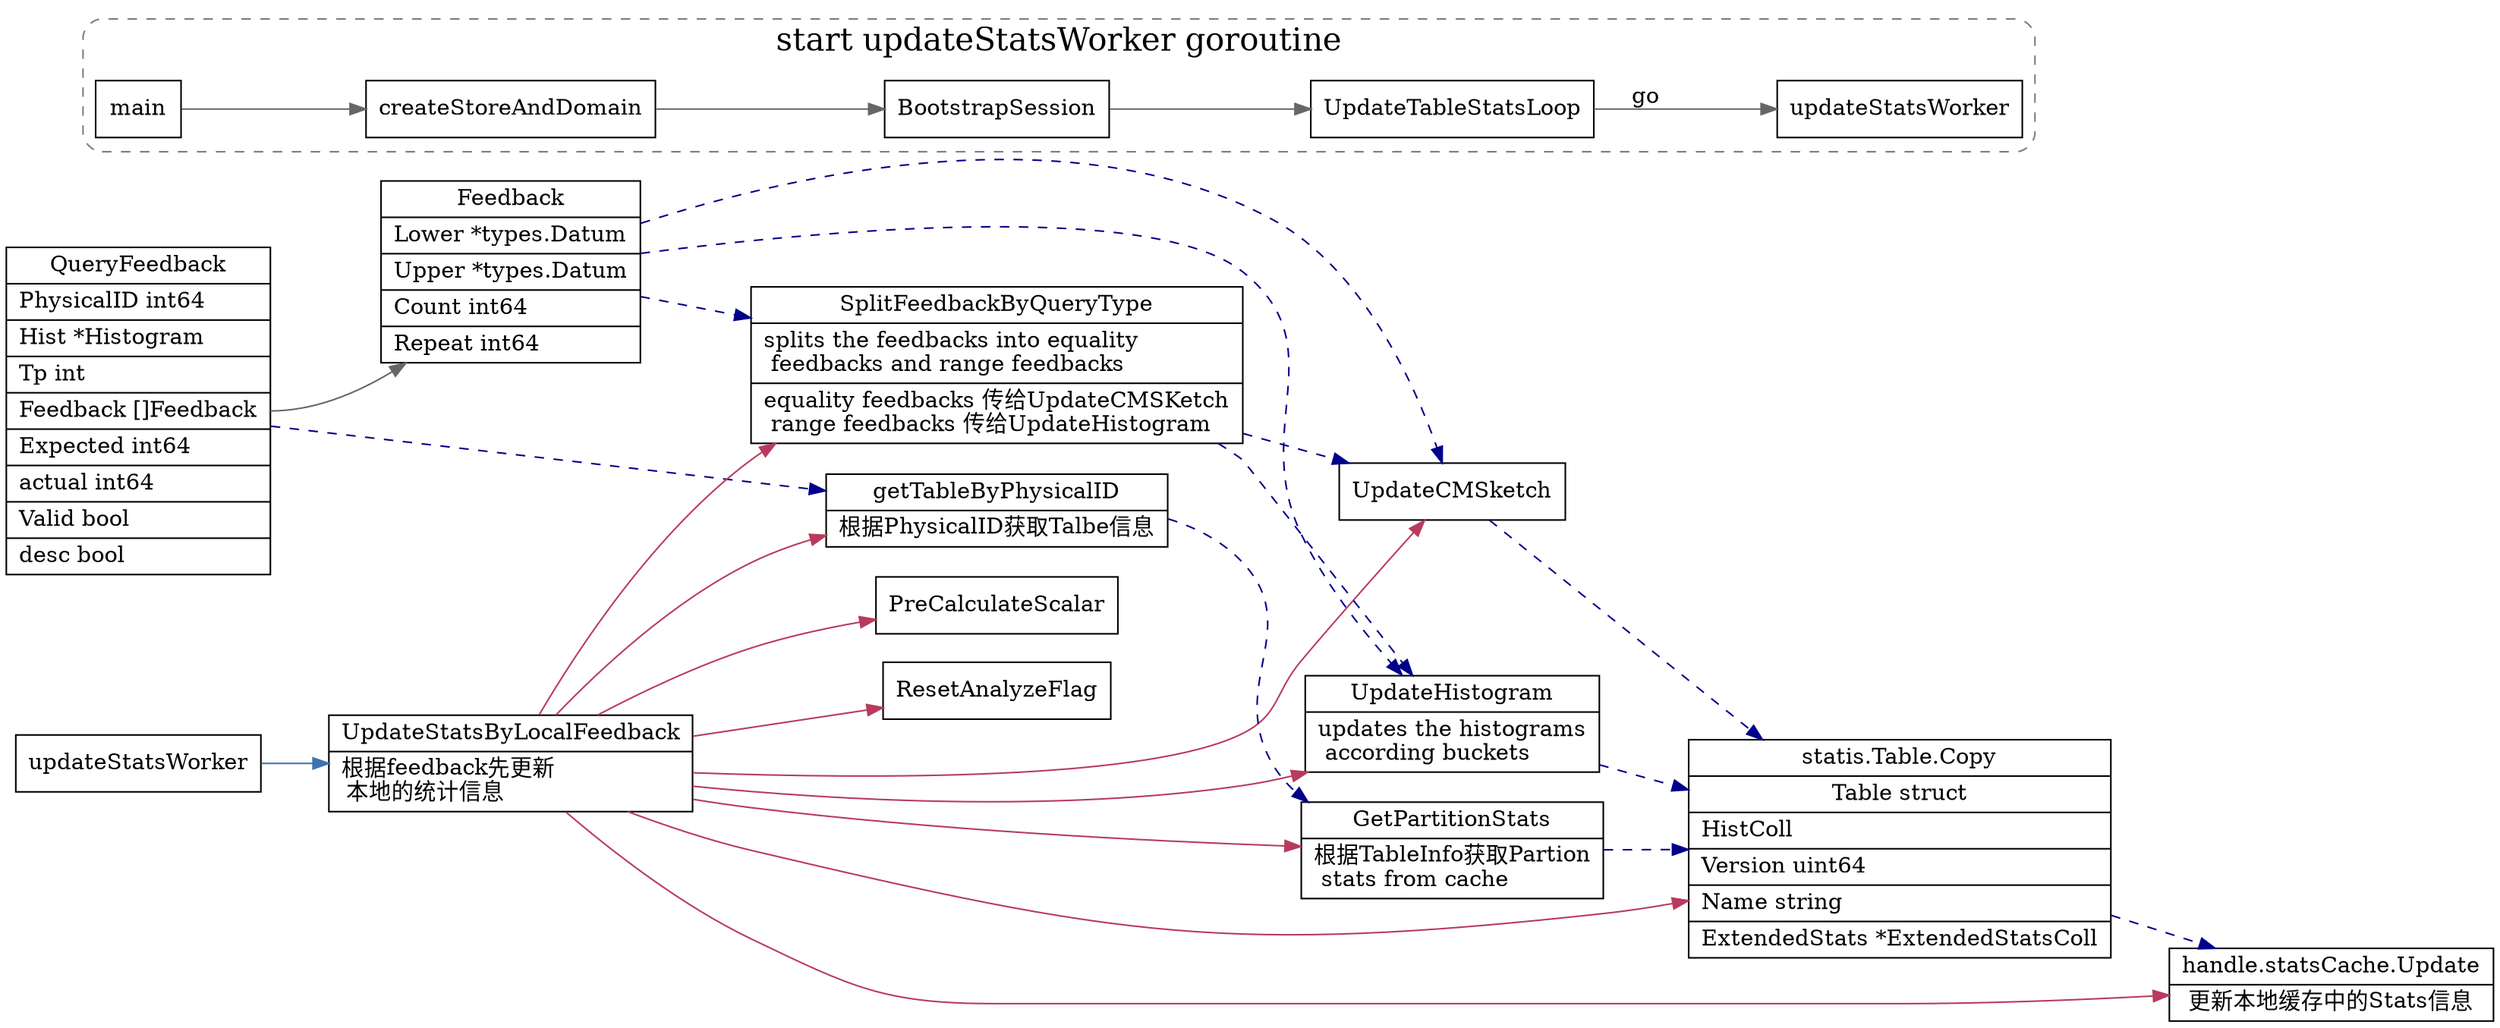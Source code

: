 digraph QueryFeedback {
  node[shape=box];
  edge[color=gray40];
  newrank=true;
  rankdir=LR;

  Feedbacks[
    shape="record";
    label="{{
      QueryFeedback|
	      PhysicalID int64\l|
	      Hist       *Histogram\l|
	      Tp         int\l|
	      <Feedback> Feedback   []Feedback\l|
	      Expected   int64\l|
	      actual     int64\l|
	      Valid      bool\l|
	      desc       bool\l
    }}"];
  Feedbacks:Feedback -> Feedback;
  Feedback[
    shape="record";
    label="{{
      Feedback|
	      Lower  *types.Datum\l|
	      Upper  *types.Datum\l|
	      Count  int64\l|
	      Repeat int64\l
    }}"];
  subgraph cluster_go {
    graph[label="start updateStatsWorker goroutine";fontsize=20;style="rounded,dashed";color="slategrey"]
    main -> createStoreAndDomain -> BootstrapSession -> UpdateTableStatsLoop;
    UpdateTableStatsLoop -> updateStatsWorker1[label=go];
    updateStatsWorker1[
      shape="record";
      label="{{
        updateStatsWorker
      }}"];
  }

  updateStatsWorker -> {
    UpdateStatsByLocalFeedback;
  }[color="#3f72af"];

UpdateStatsByLocalFeedback[
  shape="record";
  label="{{
    UpdateStatsByLocalFeedback|
    根据feedback先更新\l
    本地的统计信息\l
  }}"];
  UpdateHistogram[
    shape="record";
    label="{{
      UpdateHistogram|
      updates the histograms\l 
      according buckets\l
    }}"];
  UpdateStatsByLocalFeedback -> {
    getTableByPhysicalID;
    GetPartitionStats;
    SplitFeedbackByQueryType;
    UpdateCMSketch;
    UpdateHistogram;
    PreCalculateScalar;
    ResetAnalyzeFlag;
    handle_statsCache_Update;
    statis_Table_Copy;
  }[color="#b83b5e"];

  handle_statsCache_Update[
    shape="record";
    label="{{
      handle.statsCache.Update|
      更新本地缓存中的Stats信息
    }}"];
  getTableByPhysicalID[
      shape="record";
      label="{{
        getTableByPhysicalID|
        根据PhysicalID获取Talbe信息\l
      }}"];
  GetPartitionStats[
    shape="record";
    label="{{
      GetPartitionStats|
      根据TableInfo获取Partion\l 
      stats from cache\l
    }}"];
  statis_Table_Copy[
    shape="record";
    label="{{
      statis.Table.Copy|
      Table struct|
	      HistColl\l|
	      Version       uint64\l|
	      Name          string\l|
	      ExtendedStats *ExtendedStatsColl\l
    }}"];
  SplitFeedbackByQueryType[
    shape="record";
    label="{{
      SplitFeedbackByQueryType|
      splits the feedbacks into equality\l
      feedbacks and range feedbacks\l|
      equality feedbacks 传给UpdateCMSKetch\l
      range feedbacks 传给UpdateHistogram\l
    }}"];

  edge[style=dashed;color=darkblue]
  Feedbacks -> getTableByPhysicalID -> GetPartitionStats;
  GetPartitionStats -> statis_Table_Copy;
  Feedback -> SplitFeedbackByQueryType;
  Feedback -> {
    UpdateCMSketch;
    UpdateHistogram;
  }
  SplitFeedbackByQueryType -> {
    UpdateCMSketch;
    UpdateHistogram;
  } -> statis_Table_Copy -> handle_statsCache_Update;
}
